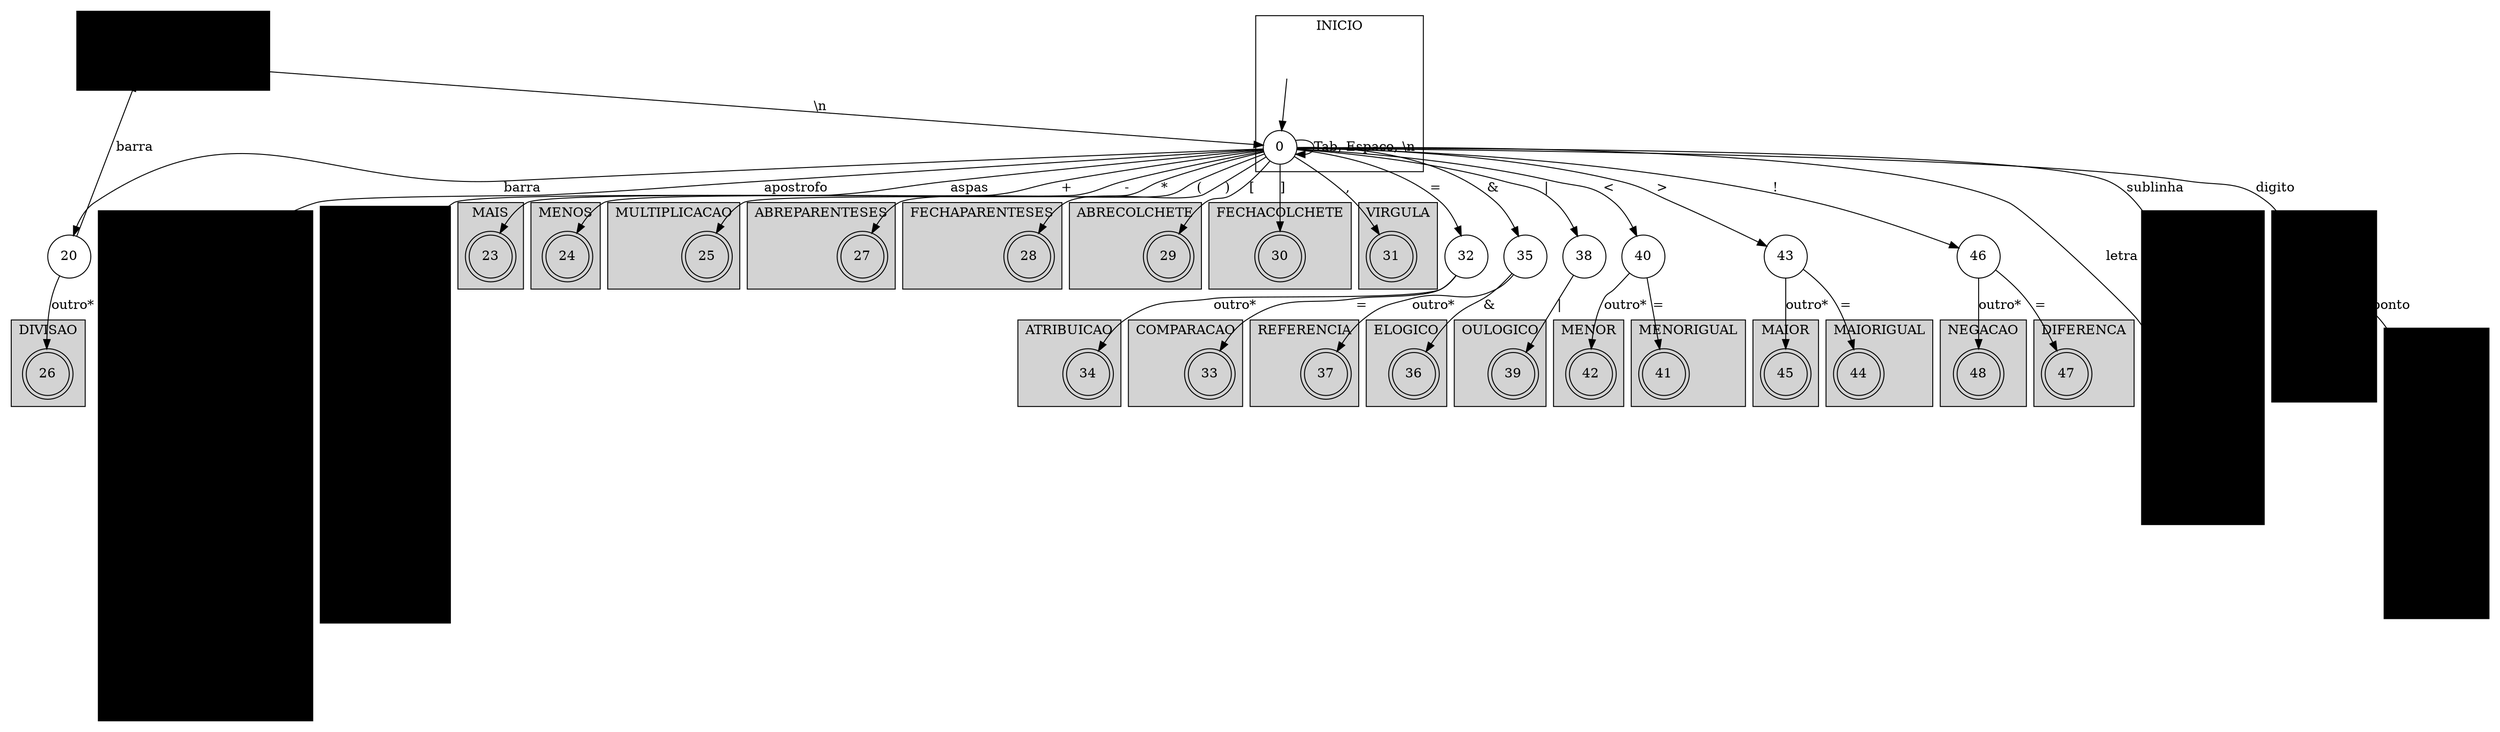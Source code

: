 digraph {
	subgraph cluster_start {
		label=INICIO;

		Inicio [label="", shape=none];
		0 [shape=circle];
		Inicio -> 0;
	}
	0 -> 0 [label="Tab, Espaco, \\n"];

	subgraph cluster_id {
		label=ID;
		style=filled;
		color="#d85";

		1 [shape=circle];
		2 [shape=circle];
		3 [shape=doublecircle];

		0 -> 1 [label=sublinha];
		1 -> 1 [label=sublinha];
		0 -> 2 [label=letra];
		1 -> 2 [label=letra];
		2 -> 3 [label="outro*"];
	}

	subgraph cluster_intcon {
		label=INTCON;
		style=filled;
		color="#faf";

		4 [shape=circle];
		5 [shape=doublecircle];

		0 -> 4 [label=digito];
		4 -> 4 [label=digito];
		4 -> 5 [label="outro*"];
	}

	subgraph cluster_realcon {
		label=REALCON;
		style=filled;
		color="#88d";

		6 [shape=circle];
		7 [shape=circle];
		8 [shape=doublecircle];

		4 -> 6 [label=ponto];
		6 -> 7 [label=digito];
		7 -> 7 [label=digito];
		7 -> 8 [label="outro*"];
	}

	subgraph cluster_charcon {
		label=CHARCON;
		style=filled;
		color="#8d8";

		9 [shape=circle];
		10 [shape=circle];
		11 [shape=circle];
		12 [shape=doublecircle];
		13 [shape=circle];
		14 [shape=circle];
		15 [shape=circle];

		0 -> 9 [label=apostrofo];
		9 -> 10 [label=ch];
		9 -> 11 [label=contrabarra];
		10 -> 15 [label=apostrofo];
		15 -> 12 [label="outro*"];
		11 -> 14 [label=n];
		11 -> 13 [label=0];
		14 -> 15 [label=apostrofo];
		13 -> 15 [label=apostrofo];
	}

	subgraph cluster_stringcon {
		label=STRINGCON;
		style=filled;
		color="#d88";

		16 [shape=circle];
		17 [shape=circle];
		18 [shape=doublecircle];
		19 [shape=circle];

		0 -> 16 [label=aspas];
		16 -> 17 [label=aspas];
		16 -> 19 [label=ch];
		17 -> 18 [label="outro*"];
		19 -> 17 [label=aspas];
	}

	20 [shape=circle];
	0 -> 20 [label=barra];
	20 -> 21 [label=barra];

	subgraph cluster_comentario {
		label="COMENTARIO (IGNORAR)";
		style=filled;
		color="#dd8";

		21 [shape=circle];

		21 -> 21 [label="outro*"];

		21 -> 0 [label="\\n"];
	}

	subgraph cluster_mais {
		label=MAIS;
		style=filled;
		23 [shape=doublecircle];
	}
	0 -> 23 [label="+"];

	subgraph cluster_menos {
		label=MENOS;
		style=filled;
		24 [shape=doublecircle];
	}
	0 -> 24 [label="-"];

	subgraph cluster_multiplicacao {
		label=MULTIPLICACAO;
		style=filled;
		25 [shape=doublecircle];
	}
	0 -> 25 [label="*"];

	subgraph cluster_divisao {
		label=DIVISAO;
		style=filled;
		26 [shape=doublecircle];
	}
	20 -> 26 [label="outro*"];

	subgraph cluster_abreparenteses {
		label=ABREPARENTESES;
		style=filled;
		27 [shape=doublecircle];
	}
	0 -> 27 [label="("];

	subgraph cluster_fechaparenteses {
		label=FECHAPARENTESES;
		style=filled;
		28 [shape=doublecircle];
	}
	0 -> 28 [label=")"];

	subgraph cluster_abrecolchete {
		label=ABRECOLCHETE;
		style=filled;
		29 [shape=doublecircle];
	}
	0 -> 29 [label="["];

	subgraph cluster_fechacolchete {
		label=FECHACOLCHETE;
		style=filled;
		30 [shape=doublecircle];
	}
	0 -> 30 [label="]"];

	subgraph cluster_virgula {
		label=VIRGULA;
		style=filled;
		31 [shape=doublecircle];
	}
	0 -> 31 [label=","];

	32 [shape=circle];
	0 -> 32 [label="="];
	subgraph cluster_comparacao {
		label=COMPARACAO;
		style=filled;
		33 [shape=doublecircle];
	}
	32 -> 33 [label="="];
	subgraph cluster_atribuicao {
		label=ATRIBUICAO;
		style=filled;
		34 [shape=doublecircle];
	}
	32 -> 34 [label="outro*"];

	35 [shape=circle];
	0 -> 35 [label="&"];
	subgraph cluster_elogico {
		label=ELOGICO;
		style=filled;
		36 [shape=doublecircle];
	}
	35 -> 36 [label="&"];
	subgraph cluster_referencia {
		label=REFERENCIA;
		style=filled;
		37 [shape=doublecircle];
	}
	35 -> 37 [label="outro*"];

	38 [shape=circle];
	0 -> 38 [label="|"];
	subgraph cluster_oulogico {
		label=OULOGICO;
		style=filled;
		39 [shape=doublecircle];
	}
	38 -> 39 [label="|"];

	40 [shape=circle];
	0 -> 40 [label="<"];
	subgraph cluster_menorigual {
		label=MENORIGUAL;
		style=filled;
		41 [shape=doublecircle];
	}
	40 -> 41 [label="="];
	subgraph cluster_menor {
		label=MENOR;
		style=filled;
		42 [shape=doublecircle];
	}
	40 -> 42 [label="outro*"];

	43 [shape=circle];
	0 -> 43 [label=">"];
	subgraph cluster_maiorigual {
		label=MAIORIGUAL;
		style=filled;
		44 [shape=doublecircle];
	}
	43 -> 44 [label="="];
	subgraph cluster_maior {
		label=MAIOR;
		style=filled;
		45 [shape=doublecircle];
	}
	43 -> 45 [label="outro*"];

	46 [shape=circle];
	0 -> 46 [label="!"];
	subgraph cluster_diferenca {
		label=DIFERENCA;
		style=filled;
		47 [shape=doublecircle];
	}
	46 -> 47 [label="="];
	subgraph cluster_negacao {
		label=NEGACAO;
		style=filled;
		48 [shape=doublecircle];
	}
	46 -> 48 [label="outro*"];
}
